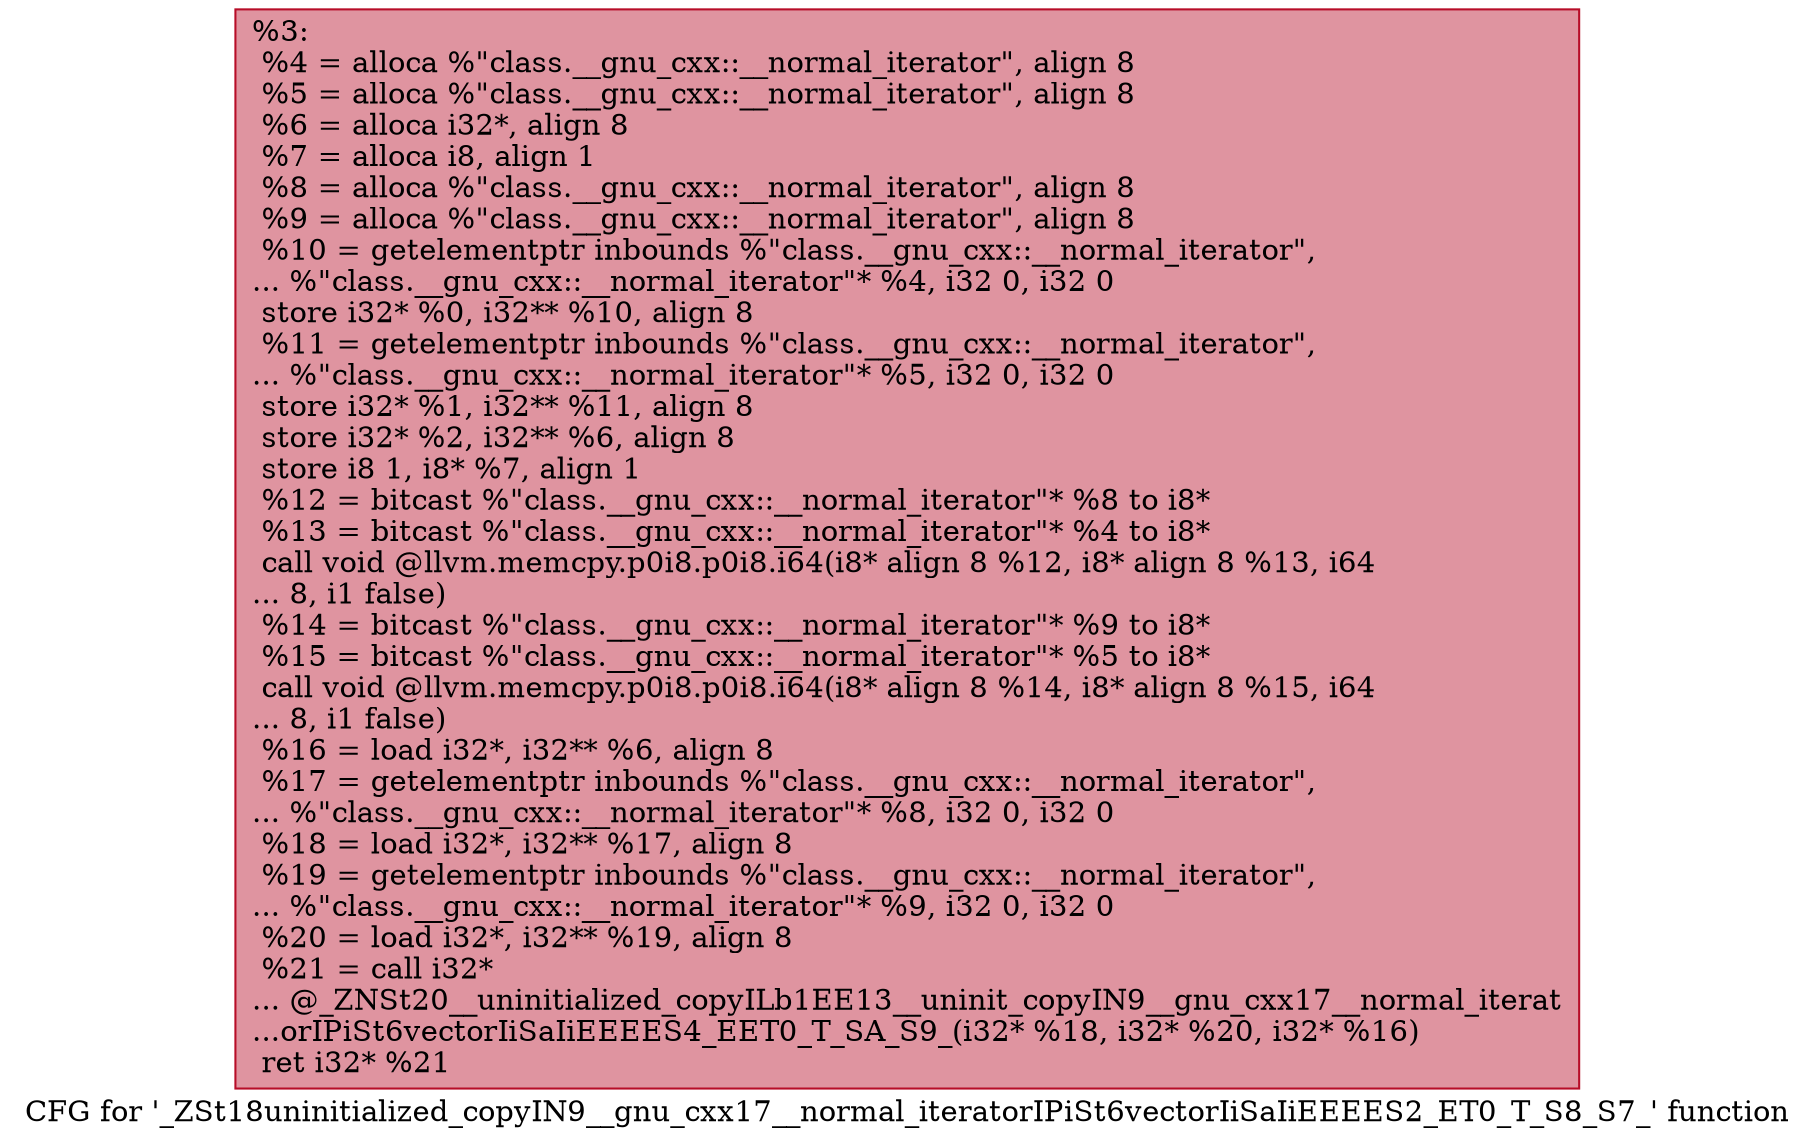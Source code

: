 digraph "CFG for '_ZSt18uninitialized_copyIN9__gnu_cxx17__normal_iteratorIPiSt6vectorIiSaIiEEEES2_ET0_T_S8_S7_' function" {
	label="CFG for '_ZSt18uninitialized_copyIN9__gnu_cxx17__normal_iteratorIPiSt6vectorIiSaIiEEEES2_ET0_T_S8_S7_' function";

	Node0x558bbab6a910 [shape=record,color="#b70d28ff", style=filled, fillcolor="#b70d2870",label="{%3:\l  %4 = alloca %\"class.__gnu_cxx::__normal_iterator\", align 8\l  %5 = alloca %\"class.__gnu_cxx::__normal_iterator\", align 8\l  %6 = alloca i32*, align 8\l  %7 = alloca i8, align 1\l  %8 = alloca %\"class.__gnu_cxx::__normal_iterator\", align 8\l  %9 = alloca %\"class.__gnu_cxx::__normal_iterator\", align 8\l  %10 = getelementptr inbounds %\"class.__gnu_cxx::__normal_iterator\",\l... %\"class.__gnu_cxx::__normal_iterator\"* %4, i32 0, i32 0\l  store i32* %0, i32** %10, align 8\l  %11 = getelementptr inbounds %\"class.__gnu_cxx::__normal_iterator\",\l... %\"class.__gnu_cxx::__normal_iterator\"* %5, i32 0, i32 0\l  store i32* %1, i32** %11, align 8\l  store i32* %2, i32** %6, align 8\l  store i8 1, i8* %7, align 1\l  %12 = bitcast %\"class.__gnu_cxx::__normal_iterator\"* %8 to i8*\l  %13 = bitcast %\"class.__gnu_cxx::__normal_iterator\"* %4 to i8*\l  call void @llvm.memcpy.p0i8.p0i8.i64(i8* align 8 %12, i8* align 8 %13, i64\l... 8, i1 false)\l  %14 = bitcast %\"class.__gnu_cxx::__normal_iterator\"* %9 to i8*\l  %15 = bitcast %\"class.__gnu_cxx::__normal_iterator\"* %5 to i8*\l  call void @llvm.memcpy.p0i8.p0i8.i64(i8* align 8 %14, i8* align 8 %15, i64\l... 8, i1 false)\l  %16 = load i32*, i32** %6, align 8\l  %17 = getelementptr inbounds %\"class.__gnu_cxx::__normal_iterator\",\l... %\"class.__gnu_cxx::__normal_iterator\"* %8, i32 0, i32 0\l  %18 = load i32*, i32** %17, align 8\l  %19 = getelementptr inbounds %\"class.__gnu_cxx::__normal_iterator\",\l... %\"class.__gnu_cxx::__normal_iterator\"* %9, i32 0, i32 0\l  %20 = load i32*, i32** %19, align 8\l  %21 = call i32*\l... @_ZNSt20__uninitialized_copyILb1EE13__uninit_copyIN9__gnu_cxx17__normal_iterat\l...orIPiSt6vectorIiSaIiEEEES4_EET0_T_SA_S9_(i32* %18, i32* %20, i32* %16)\l  ret i32* %21\l}"];
}
